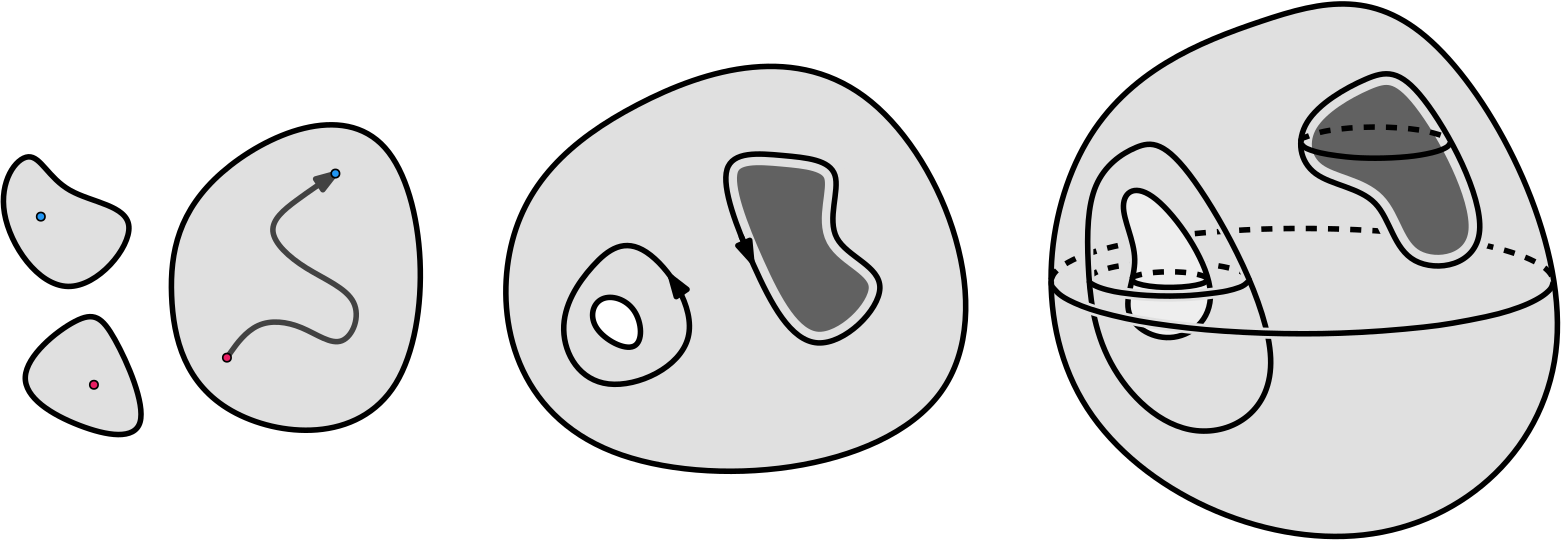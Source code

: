 <?xml version="1.0"?>
<!DOCTYPE ipe SYSTEM "ipe.dtd">
<ipe version="70218" creator="Ipe 7.2.28">
<info created="D:20130404110405" modified="D:20240326094713"/>
<ipestyle name="tungsteno">
<symbol name="arrow/arc(spx)">
<path stroke="sym-stroke" fill="sym-stroke" pen="sym-pen">
0 0 m
-1 0.333 l
-1 -0.333 l
h
</path>
</symbol>
<symbol name="arrow/farc(spx)">
<path stroke="sym-stroke" fill="white" pen="sym-pen">
0 0 m
-1 0.333 l
-1 -0.333 l
h
</path>
</symbol>
<symbol name="arrow/ptarc(spx)">
<path stroke="sym-stroke" fill="sym-stroke" pen="sym-pen">
0 0 m
-1 0.333 l
-0.8 0 l
-1 -0.333 l
h
</path>
</symbol>
<symbol name="arrow/fptarc(spx)">
<path stroke="sym-stroke" fill="white" pen="sym-pen">
0 0 m
-1 0.333 l
-0.8 0 l
-1 -0.333 l
h
</path>
</symbol>
<symbol name="mark/circle(sx)" transformations="translations">
<path fill="sym-stroke">
0.6 0 0 0.6 0 0 e
0.4 0 0 0.4 0 0 e
</path>
</symbol>
<symbol name="mark/disk(sx)" transformations="translations">
<path fill="sym-stroke">
0.6 0 0 0.6 0 0 e
</path>
</symbol>
<symbol name="mark/fdisk(sfx)" transformations="translations">
<group>
<path fill="sym-fill">
0.5 0 0 0.5 0 0 e
</path>
<path fill="sym-stroke" fillrule="eofill">
0.6 0 0 0.6 0 0 e
0.4 0 0 0.4 0 0 e
</path>
</group>
</symbol>
<symbol name="mark/box(sx)" transformations="translations">
<path fill="sym-stroke" fillrule="eofill">
-0.6 -0.6 m
0.6 -0.6 l
0.6 0.6 l
-0.6 0.6 l
h
-0.4 -0.4 m
0.4 -0.4 l
0.4 0.4 l
-0.4 0.4 l
h
</path>
</symbol>
<symbol name="mark/square(sx)" transformations="translations">
<path fill="sym-stroke">
-0.6 -0.6 m
0.6 -0.6 l
0.6 0.6 l
-0.6 0.6 l
h
</path>
</symbol>
<symbol name="mark/fsquare(sfx)" transformations="translations">
<group>
<path fill="sym-fill">
-0.5 -0.5 m
0.5 -0.5 l
0.5 0.5 l
-0.5 0.5 l
h
</path>
<path fill="sym-stroke" fillrule="eofill">
-0.6 -0.6 m
0.6 -0.6 l
0.6 0.6 l
-0.6 0.6 l
h
-0.4 -0.4 m
0.4 -0.4 l
0.4 0.4 l
-0.4 0.4 l
h
</path>
</group>
</symbol>
<symbol name="mark/cross(sx)" transformations="translations">
<group>
<path fill="sym-stroke">
-0.43 -0.57 m
0.57 0.43 l
0.43 0.57 l
-0.57 -0.43 l
h
</path>
<path fill="sym-stroke">
-0.43 0.57 m
0.57 -0.43 l
0.43 -0.57 l
-0.57 0.43 l
h
</path>
</group>
</symbol>
<symbol name="arrow/fnormal(spx)">
<path stroke="sym-stroke" fill="white" pen="sym-pen">
0 0 m
-1 0.333 l
-1 -0.333 l
h
</path>
</symbol>
<symbol name="arrow/pointed(spx)">
<path stroke="sym-stroke" fill="sym-stroke" pen="sym-pen">
0 0 m
-1 0.333 l
-0.8 0 l
-1 -0.333 l
h
</path>
</symbol>
<symbol name="arrow/fpointed(spx)">
<path stroke="sym-stroke" fill="white" pen="sym-pen">
0 0 m
-1 0.333 l
-0.8 0 l
-1 -0.333 l
h
</path>
</symbol>
<symbol name="arrow/linear(spx)">
<path stroke="sym-stroke" pen="sym-pen">
-1 0.333 m
0 0 l
-1 -0.333 l
</path>
</symbol>
<symbol name="arrow/fdouble(spx)">
<path stroke="sym-stroke" fill="white" pen="sym-pen">
0 0 m
-1 0.333 l
-1 -0.333 l
h
-1 0 m
-2 0.333 l
-2 -0.333 l
h
</path>
</symbol>
<symbol name="arrow/double(spx)">
<path stroke="sym-stroke" fill="sym-stroke" pen="sym-pen">
0 0 m
-1 0.333 l
-1 -0.333 l
h
-1 0 m
-2 0.333 l
-2 -0.333 l
h
</path>
</symbol>
<symbol name="arrow/mid-normal(spx)">
<path stroke="sym-stroke" fill="sym-stroke" pen="sym-pen">
0.5 0 m
-0.5 0.333 l
-0.5 -0.333 l
h
</path>
</symbol>
<symbol name="arrow/mid-fnormal(spx)">
<path stroke="sym-stroke" fill="white" pen="sym-pen">
0.5 0 m
-0.5 0.333 l
-0.5 -0.333 l
h
</path>
</symbol>
<symbol name="arrow/mid-pointed(spx)">
<path stroke="sym-stroke" fill="sym-stroke" pen="sym-pen">
0.5 0 m
-0.5 0.333 l
-0.3 0 l
-0.5 -0.333 l
h
</path>
</symbol>
<symbol name="arrow/mid-fpointed(spx)">
<path stroke="sym-stroke" fill="white" pen="sym-pen">
0.5 0 m
-0.5 0.333 l
-0.3 0 l
-0.5 -0.333 l
h
</path>
</symbol>
<symbol name="arrow/mid-double(spx)">
<path stroke="sym-stroke" fill="sym-stroke" pen="sym-pen">
1 0 m
0 0.333 l
0 -0.333 l
h
0 0 m
-1 0.333 l
-1 -0.333 l
h
</path>
</symbol>
<symbol name="arrow/mid-fdouble(spx)">
<path stroke="sym-stroke" fill="white" pen="sym-pen">
1 0 m
0 0.333 l
0 -0.333 l
h
0 0 m
-1 0.333 l
-1 -0.333 l
h
</path>
</symbol>
<anglesize name="22.5 deg" value="22.5"/>
<anglesize name="30 deg" value="30"/>
<anglesize name="45 deg" value="45"/>
<anglesize name="60 deg" value="60"/>
<anglesize name="90 deg" value="90"/>
<arrowsize name="large" value="10"/>
<arrowsize name="small" value="5"/>
<arrowsize name="tiny" value="3"/>
<color name="amber100" value="1 0.925 0.702"/>
<color name="amber200" value="1 0.878 0.51"/>
<color name="amber300" value="1 0.835 0.31"/>
<color name="amber400" value="1 0.792 0.157"/>
<color name="amber500" value="1 0.757 0.027"/>
<color name="amber600" value="1 0.702 0"/>
<color name="amber700" value="1 0.627 0"/>
<color name="amber800" value="1 0.561 0"/>
<color name="amber900" value="1 0.435 0"/>
<color name="blue100" value="0.733 0.871 0.984"/>
<color name="blue200" value="0.565 0.792 0.976"/>
<color name="blue300" value="0.392 0.71 0.965"/>
<color name="blue400" value="0.259 0.647 0.961"/>
<color name="blue500" value="0.129 0.588 0.953"/>
<color name="blue600" value="0.118 0.533 0.898"/>
<color name="blue700" value="0.098 0.463 0.824"/>
<color name="blue800" value="0.082 0.396 0.753"/>
<color name="blue900" value="0.051 0.278 0.631"/>
<color name="bluegray100" value="0.812 0.847 0.863"/>
<color name="bluegray200" value="0.69 0.745 0.773"/>
<color name="bluegray300" value="0.565 0.643 0.682"/>
<color name="bluegray400" value="0.471 0.565 0.612"/>
<color name="bluegray500" value="0.376 0.49 0.545"/>
<color name="bluegray600" value="0.329 0.431 0.478"/>
<color name="bluegray700" value="0.271 0.353 0.392"/>
<color name="bluegray800" value="0.216 0.278 0.31"/>
<color name="bluegray900" value="0.149 0.196 0.22"/>
<color name="brown100" value="0.843 0.8 0.784"/>
<color name="brown200" value="0.737 0.667 0.643"/>
<color name="brown300" value="0.631 0.533 0.498"/>
<color name="brown400" value="0.553 0.431 0.388"/>
<color name="brown500" value="0.475 0.333 0.282"/>
<color name="brown600" value="0.427 0.298 0.255"/>
<color name="brown700" value="0.365 0.251 0.216"/>
<color name="brown800" value="0.306 0.204 0.18"/>
<color name="brown900" value="0.243 0.153 0.137"/>
<color name="cyan100" value="0.698 0.922 0.949"/>
<color name="cyan200" value="0.502 0.871 0.918"/>
<color name="cyan300" value="0.302 0.816 0.882"/>
<color name="cyan400" value="0.149 0.776 0.855"/>
<color name="cyan500" value="0 0.737 0.831"/>
<color name="cyan600" value="0 0.675 0.757"/>
<color name="cyan700" value="0 0.592 0.655"/>
<color name="cyan800" value="0 0.514 0.561"/>
<color name="cyan900" value="0 0.376 0.392"/>
<color name="deeporange100" value="1 0.8 0.737"/>
<color name="deeporange200" value="1 0.671 0.569"/>
<color name="deeporange300" value="1 0.541 0.396"/>
<color name="deeporange400" value="1 0.439 0.263"/>
<color name="deeporange500" value="1 0.341 0.133"/>
<color name="deeporange600" value="0.957 0.318 0.118"/>
<color name="deeporange700" value="0.902 0.29 0.098"/>
<color name="deeporange800" value="0.847 0.263 0.082"/>
<color name="deeporange900" value="0.749 0.212 0.047"/>
<color name="deeppurple100" value="0.82 0.769 0.914"/>
<color name="deeppurple200" value="0.702 0.616 0.859"/>
<color name="deeppurple300" value="0.584 0.459 0.804"/>
<color name="deeppurple400" value="0.494 0.341 0.761"/>
<color name="deeppurple500" value="0.404 0.227 0.718"/>
<color name="deeppurple600" value="0.369 0.208 0.694"/>
<color name="deeppurple700" value="0.318 0.176 0.659"/>
<color name="deeppurple800" value="0.271 0.153 0.627"/>
<color name="deeppurple900" value="0.192 0.106 0.573"/>
<color name="gray100" value="0.961"/>
<color name="gray200" value="0.933"/>
<color name="gray300" value="0.878"/>
<color name="gray400" value="0.741"/>
<color name="gray500" value="0.62"/>
<color name="gray600" value="0.459"/>
<color name="gray700" value="0.38"/>
<color name="gray800" value="0.259"/>
<color name="gray900" value="0.129"/>
<color name="green100" value="0.784 0.902 0.788"/>
<color name="green200" value="0.647 0.839 0.655"/>
<color name="green300" value="0.506 0.78 0.518"/>
<color name="green400" value="0.4 0.733 0.416"/>
<color name="green500" value="0.298 0.686 0.314"/>
<color name="green600" value="0.263 0.627 0.278"/>
<color name="green700" value="0.22 0.557 0.235"/>
<color name="green800" value="0.18 0.49 0.196"/>
<color name="green900" value="0.106 0.369 0.125"/>
<color name="indigo100" value="0.773 0.792 0.914"/>
<color name="indigo200" value="0.624 0.659 0.855"/>
<color name="indigo300" value="0.475 0.525 0.796"/>
<color name="indigo400" value="0.361 0.42 0.753"/>
<color name="indigo500" value="0.247 0.318 0.71"/>
<color name="indigo600" value="0.224 0.286 0.671"/>
<color name="indigo700" value="0.188 0.247 0.624"/>
<color name="indigo800" value="0.157 0.208 0.576"/>
<color name="indigo900" value="0.102 0.137 0.494"/>
<color name="lightblue100" value="0.702 0.898 0.988"/>
<color name="lightblue200" value="0.506 0.831 0.98"/>
<color name="lightblue300" value="0.31 0.765 0.969"/>
<color name="lightblue400" value="0.161 0.714 0.965"/>
<color name="lightblue500" value="0.012 0.663 0.957"/>
<color name="lightblue600" value="0.012 0.608 0.898"/>
<color name="lightblue700" value="0.008 0.533 0.82"/>
<color name="lightblue800" value="0.008 0.467 0.741"/>
<color name="lightblue900" value="0.004 0.341 0.608"/>
<color name="lightgreen100" value="0.863 0.929 0.784"/>
<color name="lightgreen200" value="0.773 0.882 0.647"/>
<color name="lightgreen300" value="0.682 0.835 0.506"/>
<color name="lightgreen400" value="0.612 0.8 0.396"/>
<color name="lightgreen500" value="0.545 0.765 0.29"/>
<color name="lightgreen600" value="0.486 0.702 0.259"/>
<color name="lightgreen700" value="0.408 0.624 0.22"/>
<color name="lightgreen800" value="0.333 0.545 0.184"/>
<color name="lightgreen900" value="0.2 0.412 0.118"/>
<color name="lime100" value="0.941 0.957 0.765"/>
<color name="lime200" value="0.902 0.933 0.612"/>
<color name="lime300" value="0.863 0.906 0.459"/>
<color name="lime400" value="0.831 0.882 0.341"/>
<color name="lime500" value="0.804 0.863 0.224"/>
<color name="lime600" value="0.753 0.792 0.2"/>
<color name="lime700" value="0.686 0.706 0.169"/>
<color name="lime800" value="0.62 0.616 0.141"/>
<color name="lime900" value="0.51 0.467 0.09"/>
<color name="orange100" value="1 0.878 0.698"/>
<color name="orange200" value="1 0.8 0.502"/>
<color name="orange300" value="1 0.718 0.302"/>
<color name="orange400" value="1 0.655 0.149"/>
<color name="orange500" value="1 0.596 0"/>
<color name="orange600" value="0.984 0.549 0"/>
<color name="orange700" value="0.961 0.486 0"/>
<color name="orange800" value="0.937 0.424 0"/>
<color name="orange900" value="0.902 0.318 0"/>
<color name="pink100" value="0.973 0.733 0.816"/>
<color name="pink200" value="0.957 0.561 0.694"/>
<color name="pink300" value="0.941 0.384 0.573"/>
<color name="pink400" value="0.925 0.251 0.478"/>
<color name="pink500" value="0.914 0.118 0.388"/>
<color name="pink600" value="0.847 0.106 0.376"/>
<color name="pink700" value="0.761 0.094 0.357"/>
<color name="pink800" value="0.678 0.078 0.341"/>
<color name="pink900" value="0.533 0.055 0.31"/>
<color name="purple100" value="0.882 0.745 0.906"/>
<color name="purple200" value="0.808 0.576 0.847"/>
<color name="purple300" value="0.729 0.408 0.784"/>
<color name="purple400" value="0.671 0.278 0.737"/>
<color name="purple500" value="0.612 0.153 0.69"/>
<color name="purple600" value="0.557 0.141 0.667"/>
<color name="purple700" value="0.482 0.122 0.635"/>
<color name="purple800" value="0.416 0.106 0.604"/>
<color name="purple900" value="0.29 0.078 0.549"/>
<color name="red100" value="1 0.804 0.824"/>
<color name="red200" value="0.937 0.604 0.604"/>
<color name="red300" value="0.898 0.451 0.451"/>
<color name="red400" value="0.937 0.325 0.314"/>
<color name="red500" value="0.957 0.263 0.212"/>
<color name="red600" value="0.898 0.224 0.208"/>
<color name="red700" value="0.827 0.184 0.184"/>
<color name="red800" value="0.776 0.157 0.157"/>
<color name="red900" value="0.718 0.11 0.11"/>
<color name="teal100" value="0.698 0.875 0.859"/>
<color name="teal200" value="0.502 0.796 0.769"/>
<color name="teal300" value="0.302 0.714 0.675"/>
<color name="teal400" value="0.149 0.651 0.604"/>
<color name="teal500" value="0 0.588 0.533"/>
<color name="teal600" value="0 0.537 0.482"/>
<color name="teal700" value="0 0.475 0.42"/>
<color name="teal800" value="0 0.412 0.361"/>
<color name="teal900" value="0 0.302 0.251"/>
<color name="yellow100" value="1 0.976 0.769"/>
<color name="yellow200" value="1 0.961 0.616"/>
<color name="yellow300" value="1 0.945 0.463"/>
<color name="yellow400" value="1 0.933 0.345"/>
<color name="yellow500" value="1 0.922 0.231"/>
<color name="yellow600" value="0.992 0.847 0.208"/>
<color name="yellow700" value="0.984 0.753 0.176"/>
<color name="yellow800" value="0.976 0.659 0.145"/>
<color name="yellow900" value="0.961 0.498 0.09"/>
<dashstyle name="dash dot dotted" value="[4 2 1 2 1 2] 0"/>
<dashstyle name="dash dotted" value="[4 2 1 2] 0"/>
<dashstyle name="dashed" value="[4] 0"/>
<dashstyle name="dotted" value="[1 3] 0"/>
<gridsize name="10 pts (~3.5 mm)" value="10"/>
<gridsize name="14 pts (~5 mm)" value="14"/>
<gridsize name="16 pts (~6 mm)" value="16"/>
<gridsize name="20 pts (~7 mm)" value="20"/>
<gridsize name="28 pts (~10 mm)" value="28"/>
<gridsize name="32 pts (~12 mm)" value="32"/>
<gridsize name="4 pts" value="4"/>
<gridsize name="56 pts (~20 mm)" value="56"/>
<gridsize name="8 pts (~3 mm)" value="8"/>
<opacity name="10%" value="0.1"/>
<opacity name="20%" value="0.2"/>
<opacity name="30%" value="0.3"/>
<opacity name="40%" value="0.4"/>
<opacity name="50%" value="0.5"/>
<opacity name="60%" value="0.6"/>
<opacity name="70%" value="0.7"/>
<opacity name="80%" value="0.8"/>
<opacity name="90%" value="0.9"/>
<pen name="fat" value="1.2"/>
<pen name="heavier" value="0.8"/>
<pen name="ultrafat" value="2"/>
<symbolsize name="large" value="5"/>
<symbolsize name="small" value="2"/>
<symbolsize name="tiny" value="1.1"/>
<textsize name="Huge" value="\Huge"/>
<textsize name="LARGE" value="\LARGE"/>
<textsize name="Large" value="\Large"/>
<textsize name="footnote" value="\footnotesize"/>
<textsize name="huge" value="\huge"/>
<textsize name="large" value="\large"/>
<textsize name="script" value="\scriptsize"/>
<textsize name="small" value="\small"/>
<textsize name="tiny" value="\tiny"/>
<textstyle name="center" begin="\begin{center}" end="\end{center}"/>
<textstyle name="item" begin="\begin{itemize}\item{}" end="\end{itemize}"/>
<textstyle name="itemize" begin="\begin{itemize}" end="\end{itemize}"/>
<tiling name="falling" angle="-60" step="4" width="1"/>
<tiling name="rising" angle="30" step="4" width="1"/>
</ipestyle>
<page>
<layer name="alpha"/>
<view layers="alpha" active="alpha"/>
<path layer="alpha" matrix="1 0 0 1 -45.1551 14.9576" stroke="black" fill="gray300" pen="ultrafat">
270.423 275.405
220.719 227.476
242.021 128.068
429.003 145.228
369.24 304.991 u
</path>
<path matrix="1 0 0 1 -45.1551 14.9576" stroke="gray300" fill="gray700" pen="8">
331.37 254.104
303.559 256.47
319.536 214.459
340.837 173.63
378.115 210.908
342.021 220.967
356.222 251.737 u
</path>
<path matrix="1 0 0 1 -45.1551 14.9576" stroke="black" fill="white" pen="ultrafat">
279.891 200.849
263.914 205.583
259.772 191.382
281.074 180.139 u
</path>
<path matrix="1 0 0 1 -45.1551 14.9576" stroke="black" pen="ultrafat">
262.139 216.234
246.754 191.973
263.322 163.571
309.476 184.873
279.891 228.66 u
</path>
<path matrix="1 0 0 1 -45.1551 14.9576" stroke="black" pen="ultrafat" arrow="normal/normal">
294.646 203.493 m
293.399 205.978
292.02 208.322
290.618 210.408 s
</path>
<path matrix="1 0 0 1 -45.1551 14.9576" stroke="black" pen="ultrafat">
331.37 254.104
303.559 256.47
319.536 214.459
340.837 173.63
378.115 210.908
342.021 220.967
356.222 251.737 u
</path>
<path matrix="1 0 0 1 -45.1551 14.9576" stroke="black" pen="ultrafat" arrow="normal/normal">
315.892 225.276 m
317.845 220.535
318.925 218.033
319.731 216.204 s
</path>
<path matrix="1 0 0 1 7.74221 38.7111" stroke="black" fill="gray300" pen="ultrafat">
453.213 281.569
376.86 250.264
363.88 128.863
493.68 70.0714
583.777 153.296
511.241 295.312 u
</path>
<path matrix="1 0 0 1 7.74221 38.7111" stroke="black" dash="dashed" pen="ultrafat">
374.621 185.629 m
375.251 187.18
375.746 187.981
376.92 189.297
378.976 190.896
382.499 192.849
385.128 193.992
390.13 195.755
396.325 197.474
408.119 199.9
417.81 201.346
428.498 202.528
445.007 203.682
456.777 204.077
470.177 204.127
484.413 203.716
498.082 202.841
504.954 202.202
514.474 201.059
525.54 199.265
536.444 196.793
544.414 194.227
549.932 191.655
552.78 189.689
554.537 187.772
555.287 186.138 s
</path>
<path matrix="1 0 0 1 7.74221 38.7111" stroke="black" dash="dashed" pen="ultrafat">
388.188 186.06 m
388.793 187.089
390.328 188.14
392.382 188.997
396.268 190.061
398.879 190.566
401.674 190.989
406.774 191.528
409.671 191.726
413.485 191.884
417.749 191.932
423.214 191.799
426.55 191.604
432.653 190.988
436.759 190.327
439.625 189.687
441.616 189.106
442.805 188.675
444.426 187.902
445.034 187.505 s
</path>
<path matrix="1 0 0 1 10.87 44.2717" stroke="gray300" pen="4">
406.236 218.062
393.378 208.679
405.541 187.132
394.073 166.975
415.62 154.117
437.514 172.883 u
</path>
<path matrix="1 0 0 1 10.87 44.2717" stroke="black" fill="gray200" pen="ultrafat">
406.236 218.062
393.378 208.679
405.541 187.132
394.073 166.975
415.62 154.117
437.514 172.883 u
</path>
<path matrix="1 0 0 1 10.87 44.2717" stroke="black" dash="dashed" pen="ultrafat">
400.75 180.502 m
400.821 180.832
400.896 181.187
402.262 181.506
403.031 181.769
405.094 182.263
408.49 182.736
414.129 183.002
419.416 182.783
423.048 182.314
426.116 181.521
427.205 180.981
427.716 180.473
427.785 179.965 s
</path>
<path matrix="1 0 0 1 10.87 44.2717" stroke="black" pen="ultrafat">
400.704 180.293 m
400.95 179.498
401.743 178.991
402.455 178.695
404.586 178.112
406.771 177.738
409.533 177.446
412.314 177.299
415.281 177.28
418.489 177.417
421.423 177.708
423.616 178.067
425.441 178.521
426.358 178.849
427.095 179.22
427.788 179.977
427.81 180.134 s
</path>
<path matrix="1 0 0 1 7.74221 38.7111" stroke="gray300" pen="4">
405.562 235.257
388.001 222.277
387.237 192.5
391.055 155.087
425.413 121.491
468.935 146.688
420.832 236.021 u
</path>
<path matrix="1 0 0 1 7.74221 38.7111" stroke="gray300" pen="4">
388.404 185.046 m
388.413 184.595
390.079 183.644
391.925 182.818
394.72 181.958
397.473 181.342
399.242 181.024
404.633 180.318
408.977 179.966
413.358 179.771
417.482 179.719
422.106 179.808
426.952 180.077
435.296 181.061
438.123 181.607
440.234 182.128
442.54 182.873
444.215 183.631
446.067 185.395
445.884 185.825 s
</path>
<path matrix="1 0 0 1 7.74221 38.7111" stroke="black" pen="2">
405.562 235.257
388.001 222.277
387.237 192.5
391.055 155.087
425.413 121.491
468.935 146.688
420.832 236.021 u
</path>
<path matrix="1 0 0 1 7.74221 38.7111" stroke="gray300" pen="4">
380.53 178.411 m
385.509 176.106
391.728 174.011
401.844 171.529
410.609 169.939
424.184 168.153
436.305 167.083
451.057 166.323
465.599 166.093
478.325 166.298
493.546 167.063
510.177 168.634
518.112 169.718
532.127 172.37
539.604 174.369
546.649 176.946 s
</path>
<path matrix="1 0 0 1 7.74221 38.7111" stroke="black" pen="ultrafat">
374.723 185.047 m
374.652 183.465
375.686 182.353
376.884 180.987
378.253 179.856
380.53 178.411
385.509 176.106
391.728 174.011
401.844 171.529
410.609 169.939
424.184 168.153
436.305 167.083
451.057 166.323
465.599 166.093
478.325 166.298
493.546 167.063
510.177 168.634
518.112 169.718
532.127 172.37
539.604 174.369
546.649 176.946
551.715 179.734
554.077 181.86
554.652 182.656
555.063 183.445
555.401 184.779 s
</path>
<path matrix="1 0 0 1 7.74221 38.7111" stroke="black" pen="ultrafat">
388.404 185.046 m
388.413 184.595
390.079 183.644
391.925 182.818
394.72 181.958
397.473 181.342
399.242 181.024
404.633 180.318
408.977 179.966
413.358 179.771
417.482 179.719
422.106 179.808
426.952 180.077
435.296 181.061
438.123 181.607
440.234 182.128
442.54 182.873
444.215 183.631
446.067 185.395
445.884 185.825 s
</path>
<path matrix="1 0 0 1 7.74221 38.7111" fill="gray700">
489.885 260.129
461.422 243.413
465.488 220.371
495.758 218.112
498.921 186.034
542.293 192.811
505.246 262.388 u
</path>
<path matrix="1 0 0 1 7.74221 38.7111" stroke="gray300" pen="8">
489.885 260.129
461.422 243.413
465.488 220.371
495.758 218.112
498.921 186.034
542.293 192.811
505.246 262.388 u
</path>
<path matrix="1 0 0 1 7.74221 38.7111" stroke="black" pen="ultrafat">
489.885 260.129
461.422 243.413
465.488 220.371
495.758 218.112
498.921 186.034
542.293 192.811
505.246 262.388 u
</path>
<path matrix="1 0 0 1 7.74221 38.7111" stroke="black" pen="ultrafat">
464.662 234.906 m
464.692 234.701
465.012 234.066
465.453 233.615
466.097 233.155
466.701 232.818
469.371 231.782
473.715 230.748
481.314 229.754
485.971 229.453
491.227 229.333
497.259 229.467
503.284 229.912
507.376 230.436
511.992 231.35
515.109 232.321
517.024 233.282
517.741 233.87
518.231 234.7
518.257 235.111 s
</path>
<path matrix="1 0 0 1 7.74221 38.7111" stroke="black" dash="dashed" pen="ultrafat">
464.525 235.276 m
464.664 236.543
466.415 236.989
467.83 237.643
471.554 238.76
474.356 239.326
477.697 239.824
482.181 240.276
486.24 240.517
490.762 240.624
495.769 240.552
500.82 240.27
503.638 240.009
507.588 239.489
509.947 239.068
514.721 237.785
516.233 237.135
517.018 236.681
517.608 236.221
517.984 235.793 s
</path>
<path matrix="1 0 0 1 -37.4129 0.763529" stroke="black" fill="gray300" pen="ultrafat">
72.1982 213.867
40.2456 187.24
69.8314 168.896
100.009 164.163
81.074 208.541 u
</path>
<path matrix="1 0 0 1 -37.4129 0.763529" stroke="black" fill="gray300" pen="ultrafat">
108.885 263.571
99.4172 218.601
112.435 169.488
199.417 161.796
192.908 300.257 u
</path>
<path matrix="1 0 0 1 -37.4129 0.763529" stroke="black" fill="gray300" pen="ultrafat">
53.2633 275.997
34.9201 250.553
65.0976 206.766
100.009 249.37
61.5473 252.328 u
</path>
<use name="mark/fdisk(sfx)" pos="18.6777 247.057" size="normal" stroke="black" fill="blue500"/>
<use name="mark/fdisk(sfx)" pos="37.7946 186.52" size="normal" stroke="black" fill="pink500"/>
<path matrix="1 0 0 1 -37.4129 0.763529" stroke="gray800" pen="ultrafat" arrow="normal/normal">
123.086 195.524 m
133.145 209.725
150.305 207.95
165.689 196.115
173.973 217.417
150.305 226.885
134.92 241.678
147.938 252.328
162.139 261.796 s
</path>
<use name="mark/fdisk(sfx)" pos="85.6729 196.287" size="normal" stroke="black" fill="pink500"/>
<use name="mark/fdisk(sfx)" pos="124.726 262.559" size="normal" stroke="black" fill="blue500"/>
</page>
</ipe>
